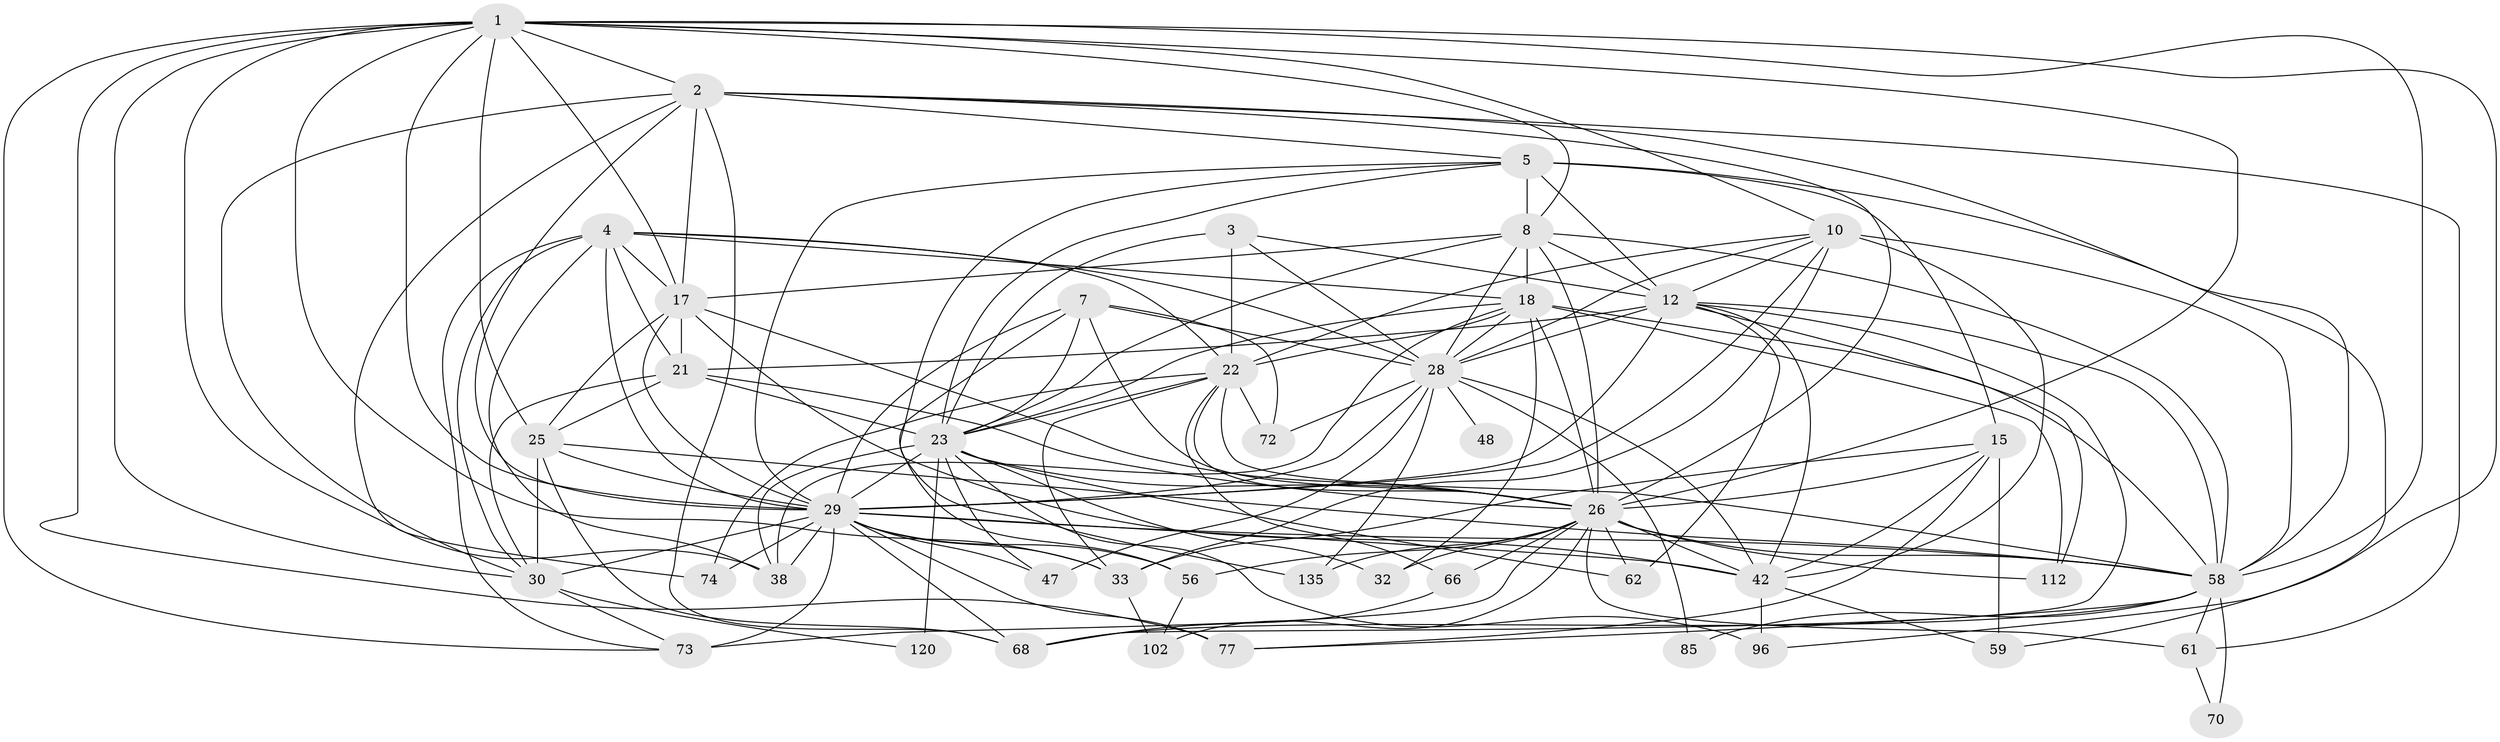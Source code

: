 // original degree distribution, {4: 0.23129251700680273, 3: 0.3129251700680272, 6: 0.09523809523809523, 8: 0.02040816326530612, 5: 0.1564625850340136, 7: 0.04081632653061224, 2: 0.1360544217687075, 9: 0.006802721088435374}
// Generated by graph-tools (version 1.1) at 2025/18/03/04/25 18:18:30]
// undirected, 44 vertices, 154 edges
graph export_dot {
graph [start="1"]
  node [color=gray90,style=filled];
  1 [super="+71+123+52+20"];
  2 [super="+19+13"];
  3 [super="+11"];
  4 [super="+9"];
  5 [super="+6+79"];
  7 [super="+16"];
  8 [super="+37+51+106+110"];
  10 [super="+119+60+84+131"];
  12 [super="+14+63+129+87"];
  15 [super="+34"];
  17 [super="+39+36+24"];
  18 [super="+147+41"];
  21 [super="+76+27+90"];
  22 [super="+93+81"];
  23 [super="+46+116+43+49+113"];
  25 [super="+92+117"];
  26 [super="+111+35+75+65+50"];
  28 [super="+80+128+104"];
  29 [super="+145+139+53+126"];
  30 [super="+98+136"];
  32;
  33 [super="+115"];
  38 [super="+107"];
  42 [super="+67+44"];
  47;
  48;
  56 [super="+64"];
  58 [super="+134+138+95+130+86"];
  59;
  61 [super="+133"];
  62;
  66 [super="+94"];
  68 [super="+142"];
  70;
  72 [super="+137"];
  73 [super="+89"];
  74;
  77 [super="+83"];
  85;
  96 [super="+127"];
  102;
  112;
  120;
  135;
  1 -- 2;
  1 -- 30;
  1 -- 8;
  1 -- 96;
  1 -- 29;
  1 -- 38;
  1 -- 77 [weight=2];
  1 -- 10 [weight=2];
  1 -- 58;
  1 -- 25;
  1 -- 33;
  1 -- 26;
  1 -- 73;
  1 -- 17;
  2 -- 68;
  2 -- 74;
  2 -- 5;
  2 -- 58;
  2 -- 29 [weight=2];
  2 -- 30;
  2 -- 26;
  2 -- 61;
  2 -- 17;
  3 -- 12;
  3 -- 23;
  3 -- 22 [weight=2];
  3 -- 28;
  4 -- 29;
  4 -- 38;
  4 -- 73;
  4 -- 18;
  4 -- 22;
  4 -- 28 [weight=2];
  4 -- 30;
  4 -- 17 [weight=4];
  4 -- 21;
  5 -- 135;
  5 -- 59;
  5 -- 8 [weight=2];
  5 -- 29;
  5 -- 12;
  5 -- 23;
  5 -- 15;
  7 -- 26;
  7 -- 28;
  7 -- 23;
  7 -- 72;
  7 -- 56;
  7 -- 29;
  8 -- 28;
  8 -- 12;
  8 -- 23;
  8 -- 58;
  8 -- 18;
  8 -- 26;
  8 -- 17;
  10 -- 33 [weight=2];
  10 -- 42;
  10 -- 58 [weight=2];
  10 -- 29;
  10 -- 12;
  10 -- 28;
  10 -- 22;
  12 -- 112;
  12 -- 42;
  12 -- 29 [weight=3];
  12 -- 68;
  12 -- 28 [weight=2];
  12 -- 62;
  12 -- 21;
  12 -- 58 [weight=2];
  15 -- 59;
  15 -- 26;
  15 -- 33;
  15 -- 42;
  15 -- 77;
  17 -- 26 [weight=3];
  17 -- 21 [weight=2];
  17 -- 25 [weight=2];
  17 -- 42;
  17 -- 29 [weight=2];
  18 -- 112;
  18 -- 32;
  18 -- 22;
  18 -- 28;
  18 -- 38;
  18 -- 26 [weight=2];
  18 -- 58;
  18 -- 23;
  21 -- 23 [weight=2];
  21 -- 26;
  21 -- 30;
  21 -- 25;
  22 -- 23;
  22 -- 66;
  22 -- 26;
  22 -- 72;
  22 -- 74;
  22 -- 33;
  22 -- 58;
  23 -- 47;
  23 -- 120 [weight=2];
  23 -- 62;
  23 -- 29;
  23 -- 96;
  23 -- 26;
  23 -- 32;
  23 -- 38;
  25 -- 29;
  25 -- 68;
  25 -- 30;
  25 -- 58;
  26 -- 56 [weight=2];
  26 -- 62;
  26 -- 112;
  26 -- 102;
  26 -- 32;
  26 -- 135;
  26 -- 42 [weight=2];
  26 -- 58 [weight=2];
  26 -- 73;
  26 -- 61;
  26 -- 66;
  28 -- 48 [weight=2];
  28 -- 47;
  28 -- 135;
  28 -- 85;
  28 -- 42;
  28 -- 29;
  28 -- 72;
  29 -- 38;
  29 -- 68;
  29 -- 73 [weight=2];
  29 -- 74;
  29 -- 42;
  29 -- 47;
  29 -- 56;
  29 -- 58;
  29 -- 77;
  29 -- 33;
  29 -- 30 [weight=2];
  30 -- 73;
  30 -- 120;
  33 -- 102;
  42 -- 96;
  42 -- 59;
  56 -- 102;
  58 -- 68;
  58 -- 85;
  58 -- 70;
  58 -- 77;
  58 -- 61;
  61 -- 70;
  66 -- 68;
}
